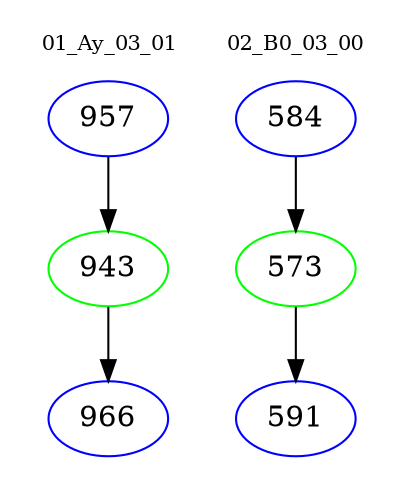 digraph{
subgraph cluster_0 {
color = white
label = "01_Ay_03_01";
fontsize=10;
T0_957 [label="957", color="blue"]
T0_957 -> T0_943 [color="black"]
T0_943 [label="943", color="green"]
T0_943 -> T0_966 [color="black"]
T0_966 [label="966", color="blue"]
}
subgraph cluster_1 {
color = white
label = "02_B0_03_00";
fontsize=10;
T1_584 [label="584", color="blue"]
T1_584 -> T1_573 [color="black"]
T1_573 [label="573", color="green"]
T1_573 -> T1_591 [color="black"]
T1_591 [label="591", color="blue"]
}
}
